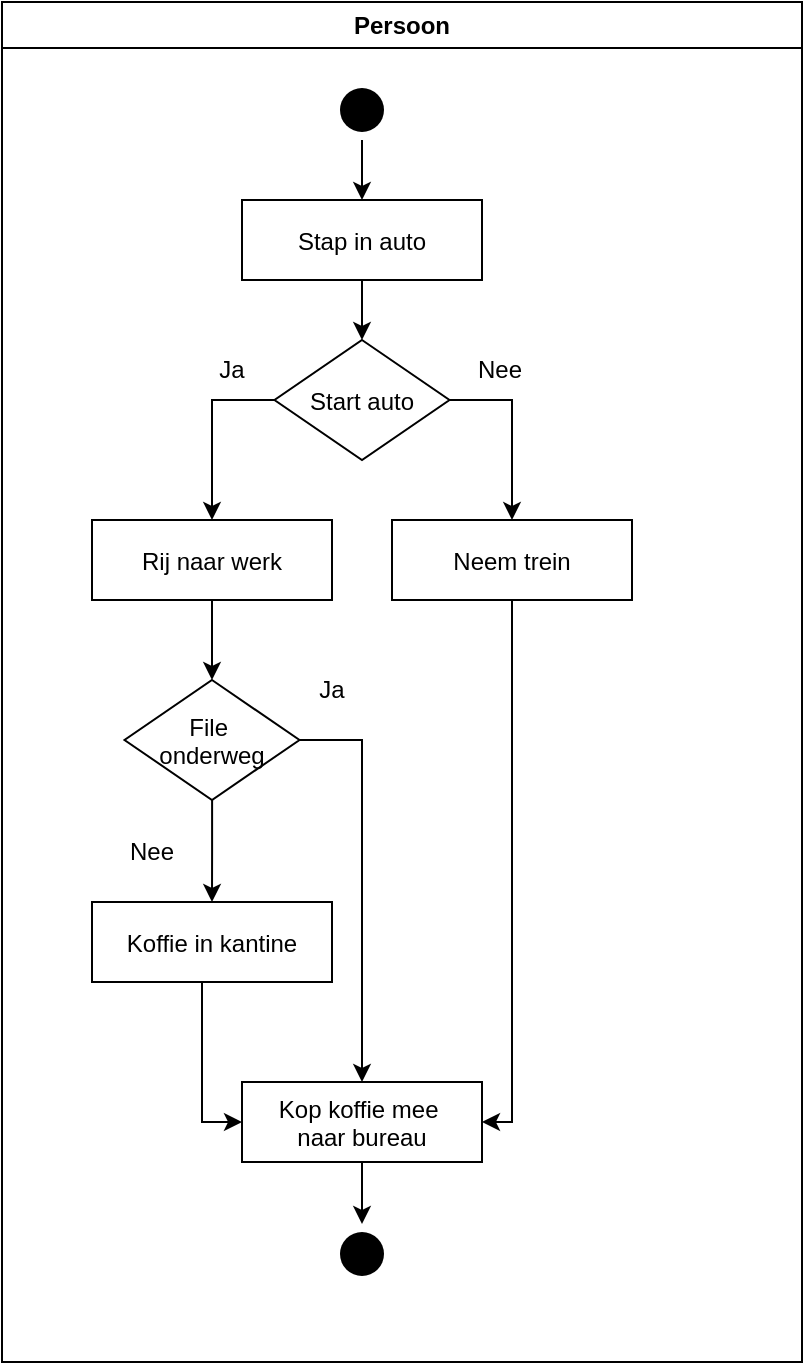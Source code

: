 <mxfile version="24.7.14">
  <diagram name="Pagina-1" id="IS6o6Sr_IXAzMne3xU7P">
    <mxGraphModel dx="1105" dy="595" grid="1" gridSize="10" guides="1" tooltips="1" connect="1" arrows="1" fold="1" page="1" pageScale="1" pageWidth="827" pageHeight="1169" math="0" shadow="0">
      <root>
        <mxCell id="0" />
        <mxCell id="1" parent="0" />
        <mxCell id="83xY_qwSaF57NiggDMx2-1" value="Persoon" style="swimlane;whiteSpace=wrap;startSize=23;swimlaneLine=1;" vertex="1" parent="1">
          <mxGeometry x="40" y="40" width="400" height="680" as="geometry">
            <mxRectangle x="164.5" y="128" width="90" height="30" as="alternateBounds" />
          </mxGeometry>
        </mxCell>
        <mxCell id="83xY_qwSaF57NiggDMx2-2" style="edgeStyle=orthogonalEdgeStyle;rounded=0;orthogonalLoop=1;jettySize=auto;html=1;entryX=0.5;entryY=0;entryDx=0;entryDy=0;" edge="1" parent="83xY_qwSaF57NiggDMx2-1" source="83xY_qwSaF57NiggDMx2-3" target="83xY_qwSaF57NiggDMx2-5">
          <mxGeometry relative="1" as="geometry" />
        </mxCell>
        <mxCell id="83xY_qwSaF57NiggDMx2-3" value="" style="ellipse;shape=startState;fillColor=#000000;strokeColor=none;" vertex="1" parent="83xY_qwSaF57NiggDMx2-1">
          <mxGeometry x="165" y="39" width="30" height="30" as="geometry" />
        </mxCell>
        <mxCell id="83xY_qwSaF57NiggDMx2-20" style="edgeStyle=orthogonalEdgeStyle;rounded=0;orthogonalLoop=1;jettySize=auto;html=1;entryX=0.5;entryY=0;entryDx=0;entryDy=0;" edge="1" parent="83xY_qwSaF57NiggDMx2-1" source="83xY_qwSaF57NiggDMx2-5" target="83xY_qwSaF57NiggDMx2-18">
          <mxGeometry relative="1" as="geometry" />
        </mxCell>
        <mxCell id="83xY_qwSaF57NiggDMx2-5" value="Stap in auto" style="" vertex="1" parent="83xY_qwSaF57NiggDMx2-1">
          <mxGeometry x="120" y="99" width="120" height="40" as="geometry" />
        </mxCell>
        <mxCell id="83xY_qwSaF57NiggDMx2-26" style="edgeStyle=orthogonalEdgeStyle;rounded=0;orthogonalLoop=1;jettySize=auto;html=1;entryX=0.5;entryY=0;entryDx=0;entryDy=0;" edge="1" parent="83xY_qwSaF57NiggDMx2-1" source="83xY_qwSaF57NiggDMx2-7" target="83xY_qwSaF57NiggDMx2-10">
          <mxGeometry relative="1" as="geometry" />
        </mxCell>
        <mxCell id="83xY_qwSaF57NiggDMx2-7" value="Rij naar werk" style="" vertex="1" parent="83xY_qwSaF57NiggDMx2-1">
          <mxGeometry x="45" y="259" width="120" height="40" as="geometry" />
        </mxCell>
        <mxCell id="83xY_qwSaF57NiggDMx2-8" style="edgeStyle=orthogonalEdgeStyle;rounded=0;orthogonalLoop=1;jettySize=auto;html=1;" edge="1" parent="83xY_qwSaF57NiggDMx2-1" source="83xY_qwSaF57NiggDMx2-10" target="83xY_qwSaF57NiggDMx2-12">
          <mxGeometry relative="1" as="geometry" />
        </mxCell>
        <mxCell id="83xY_qwSaF57NiggDMx2-32" style="edgeStyle=orthogonalEdgeStyle;rounded=0;orthogonalLoop=1;jettySize=auto;html=1;entryX=0.5;entryY=0;entryDx=0;entryDy=0;exitX=1;exitY=0.5;exitDx=0;exitDy=0;" edge="1" parent="83xY_qwSaF57NiggDMx2-1" source="83xY_qwSaF57NiggDMx2-10" target="83xY_qwSaF57NiggDMx2-14">
          <mxGeometry relative="1" as="geometry" />
        </mxCell>
        <mxCell id="83xY_qwSaF57NiggDMx2-10" value="File &#xa;onderweg" style="rhombus;fillColor=default;strokeColor=default;" vertex="1" parent="83xY_qwSaF57NiggDMx2-1">
          <mxGeometry x="61.25" y="339" width="87.5" height="60" as="geometry" />
        </mxCell>
        <mxCell id="83xY_qwSaF57NiggDMx2-34" style="edgeStyle=orthogonalEdgeStyle;rounded=0;orthogonalLoop=1;jettySize=auto;html=1;exitX=0.5;exitY=1;exitDx=0;exitDy=0;entryX=0;entryY=0.5;entryDx=0;entryDy=0;" edge="1" parent="83xY_qwSaF57NiggDMx2-1" source="83xY_qwSaF57NiggDMx2-12" target="83xY_qwSaF57NiggDMx2-14">
          <mxGeometry relative="1" as="geometry">
            <Array as="points">
              <mxPoint x="100" y="560" />
            </Array>
          </mxGeometry>
        </mxCell>
        <mxCell id="83xY_qwSaF57NiggDMx2-12" value="Koffie in kantine" style="" vertex="1" parent="83xY_qwSaF57NiggDMx2-1">
          <mxGeometry x="45" y="450" width="120" height="40" as="geometry" />
        </mxCell>
        <mxCell id="83xY_qwSaF57NiggDMx2-13" style="edgeStyle=orthogonalEdgeStyle;rounded=0;orthogonalLoop=1;jettySize=auto;html=1;entryX=0.5;entryY=0;entryDx=0;entryDy=0;" edge="1" parent="83xY_qwSaF57NiggDMx2-1" source="83xY_qwSaF57NiggDMx2-14" target="83xY_qwSaF57NiggDMx2-15">
          <mxGeometry relative="1" as="geometry" />
        </mxCell>
        <mxCell id="83xY_qwSaF57NiggDMx2-14" value="Kop koffie mee &#xa;naar bureau" style="" vertex="1" parent="83xY_qwSaF57NiggDMx2-1">
          <mxGeometry x="120" y="540" width="120" height="40" as="geometry" />
        </mxCell>
        <mxCell id="83xY_qwSaF57NiggDMx2-15" value="" style="ellipse;shape=startState;fillColor=#000000;strokeColor=none;" vertex="1" parent="83xY_qwSaF57NiggDMx2-1">
          <mxGeometry x="165" y="611" width="30" height="30" as="geometry" />
        </mxCell>
        <mxCell id="83xY_qwSaF57NiggDMx2-16" value="Ja" style="text;html=1;align=center;verticalAlign=middle;whiteSpace=wrap;rounded=0;" vertex="1" parent="83xY_qwSaF57NiggDMx2-1">
          <mxGeometry x="135" y="329" width="60" height="30" as="geometry" />
        </mxCell>
        <mxCell id="83xY_qwSaF57NiggDMx2-17" value="Nee" style="text;html=1;align=center;verticalAlign=middle;whiteSpace=wrap;rounded=0;" vertex="1" parent="83xY_qwSaF57NiggDMx2-1">
          <mxGeometry x="45" y="410" width="60" height="30" as="geometry" />
        </mxCell>
        <mxCell id="83xY_qwSaF57NiggDMx2-21" style="edgeStyle=orthogonalEdgeStyle;rounded=0;orthogonalLoop=1;jettySize=auto;html=1;exitX=0;exitY=0.5;exitDx=0;exitDy=0;" edge="1" parent="83xY_qwSaF57NiggDMx2-1" source="83xY_qwSaF57NiggDMx2-18" target="83xY_qwSaF57NiggDMx2-7">
          <mxGeometry relative="1" as="geometry" />
        </mxCell>
        <mxCell id="83xY_qwSaF57NiggDMx2-23" style="edgeStyle=orthogonalEdgeStyle;rounded=0;orthogonalLoop=1;jettySize=auto;html=1;entryX=0.5;entryY=0;entryDx=0;entryDy=0;exitX=1;exitY=0.5;exitDx=0;exitDy=0;" edge="1" parent="83xY_qwSaF57NiggDMx2-1" source="83xY_qwSaF57NiggDMx2-18" target="83xY_qwSaF57NiggDMx2-22">
          <mxGeometry relative="1" as="geometry" />
        </mxCell>
        <mxCell id="83xY_qwSaF57NiggDMx2-18" value="Start auto" style="rhombus;fillColor=default;strokeColor=default;" vertex="1" parent="83xY_qwSaF57NiggDMx2-1">
          <mxGeometry x="136.25" y="169" width="87.5" height="60" as="geometry" />
        </mxCell>
        <mxCell id="83xY_qwSaF57NiggDMx2-30" style="edgeStyle=orthogonalEdgeStyle;rounded=0;orthogonalLoop=1;jettySize=auto;html=1;entryX=1;entryY=0.5;entryDx=0;entryDy=0;exitX=0.5;exitY=1;exitDx=0;exitDy=0;" edge="1" parent="83xY_qwSaF57NiggDMx2-1" source="83xY_qwSaF57NiggDMx2-22" target="83xY_qwSaF57NiggDMx2-14">
          <mxGeometry relative="1" as="geometry">
            <mxPoint x="335" y="559" as="targetPoint" />
            <Array as="points">
              <mxPoint x="255" y="560" />
            </Array>
          </mxGeometry>
        </mxCell>
        <mxCell id="83xY_qwSaF57NiggDMx2-22" value="Neem trein" style="" vertex="1" parent="83xY_qwSaF57NiggDMx2-1">
          <mxGeometry x="195" y="259" width="120" height="40" as="geometry" />
        </mxCell>
        <mxCell id="83xY_qwSaF57NiggDMx2-24" value="Ja" style="text;html=1;align=center;verticalAlign=middle;whiteSpace=wrap;rounded=0;" vertex="1" parent="83xY_qwSaF57NiggDMx2-1">
          <mxGeometry x="85" y="169" width="60" height="30" as="geometry" />
        </mxCell>
        <mxCell id="83xY_qwSaF57NiggDMx2-25" value="Nee" style="text;html=1;align=center;verticalAlign=middle;whiteSpace=wrap;rounded=0;" vertex="1" parent="83xY_qwSaF57NiggDMx2-1">
          <mxGeometry x="218.75" y="169" width="60" height="30" as="geometry" />
        </mxCell>
      </root>
    </mxGraphModel>
  </diagram>
</mxfile>
